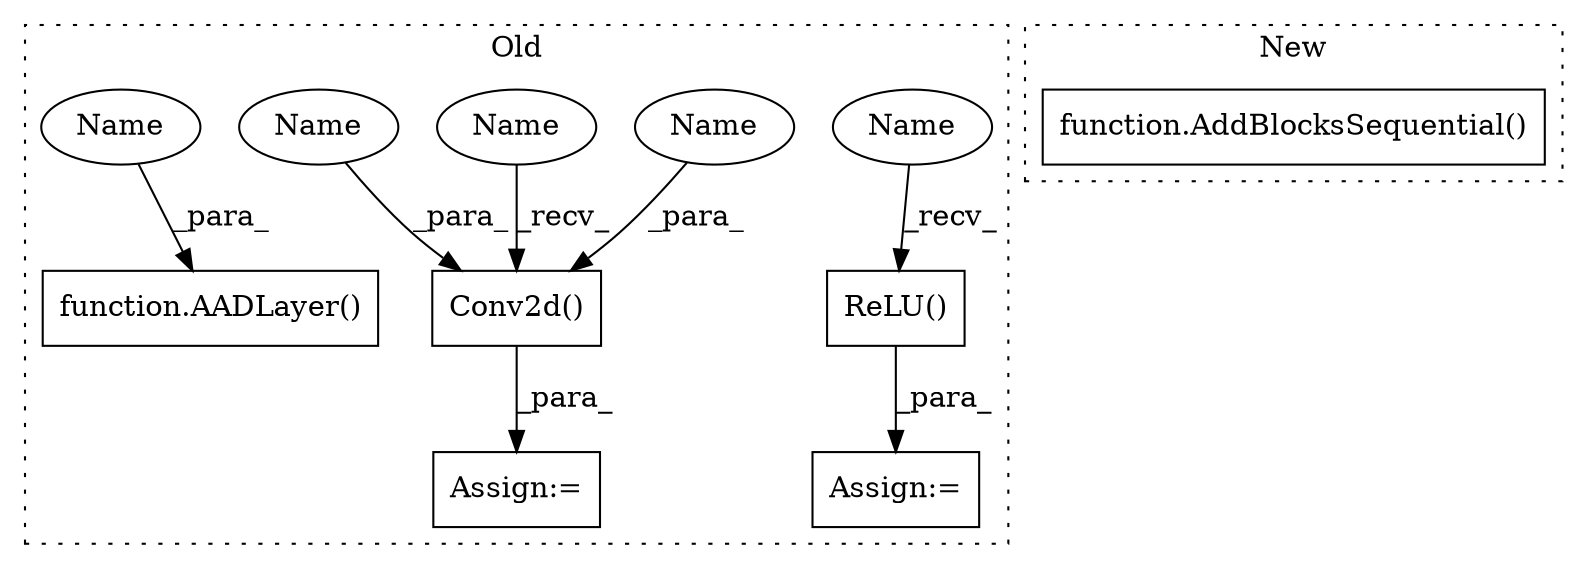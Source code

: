 digraph G {
subgraph cluster0 {
1 [label="ReLU()" a="75" s="2008" l="21" shape="box"];
3 [label="Conv2d()" a="75" s="1519,1537" l="10,49" shape="box"];
4 [label="function.AADLayer()" a="75" s="1470,1496" l="9,1" shape="box"];
5 [label="Assign:=" a="68" s="2005" l="3" shape="box"];
6 [label="Assign:=" a="68" s="1516" l="3" shape="box"];
7 [label="Name" a="87" s="1519" l="2" shape="ellipse"];
8 [label="Name" a="87" s="2008" l="2" shape="ellipse"];
9 [label="Name" a="87" s="1534" l="3" shape="ellipse"];
10 [label="Name" a="87" s="1479" l="3" shape="ellipse"];
11 [label="Name" a="87" s="1529" l="3" shape="ellipse"];
label = "Old";
style="dotted";
}
subgraph cluster1 {
2 [label="function.AddBlocksSequential()" a="75" s="2279,2300" l="20,11" shape="box"];
label = "New";
style="dotted";
}
1 -> 5 [label="_para_"];
3 -> 6 [label="_para_"];
7 -> 3 [label="_recv_"];
8 -> 1 [label="_recv_"];
9 -> 3 [label="_para_"];
10 -> 4 [label="_para_"];
11 -> 3 [label="_para_"];
}